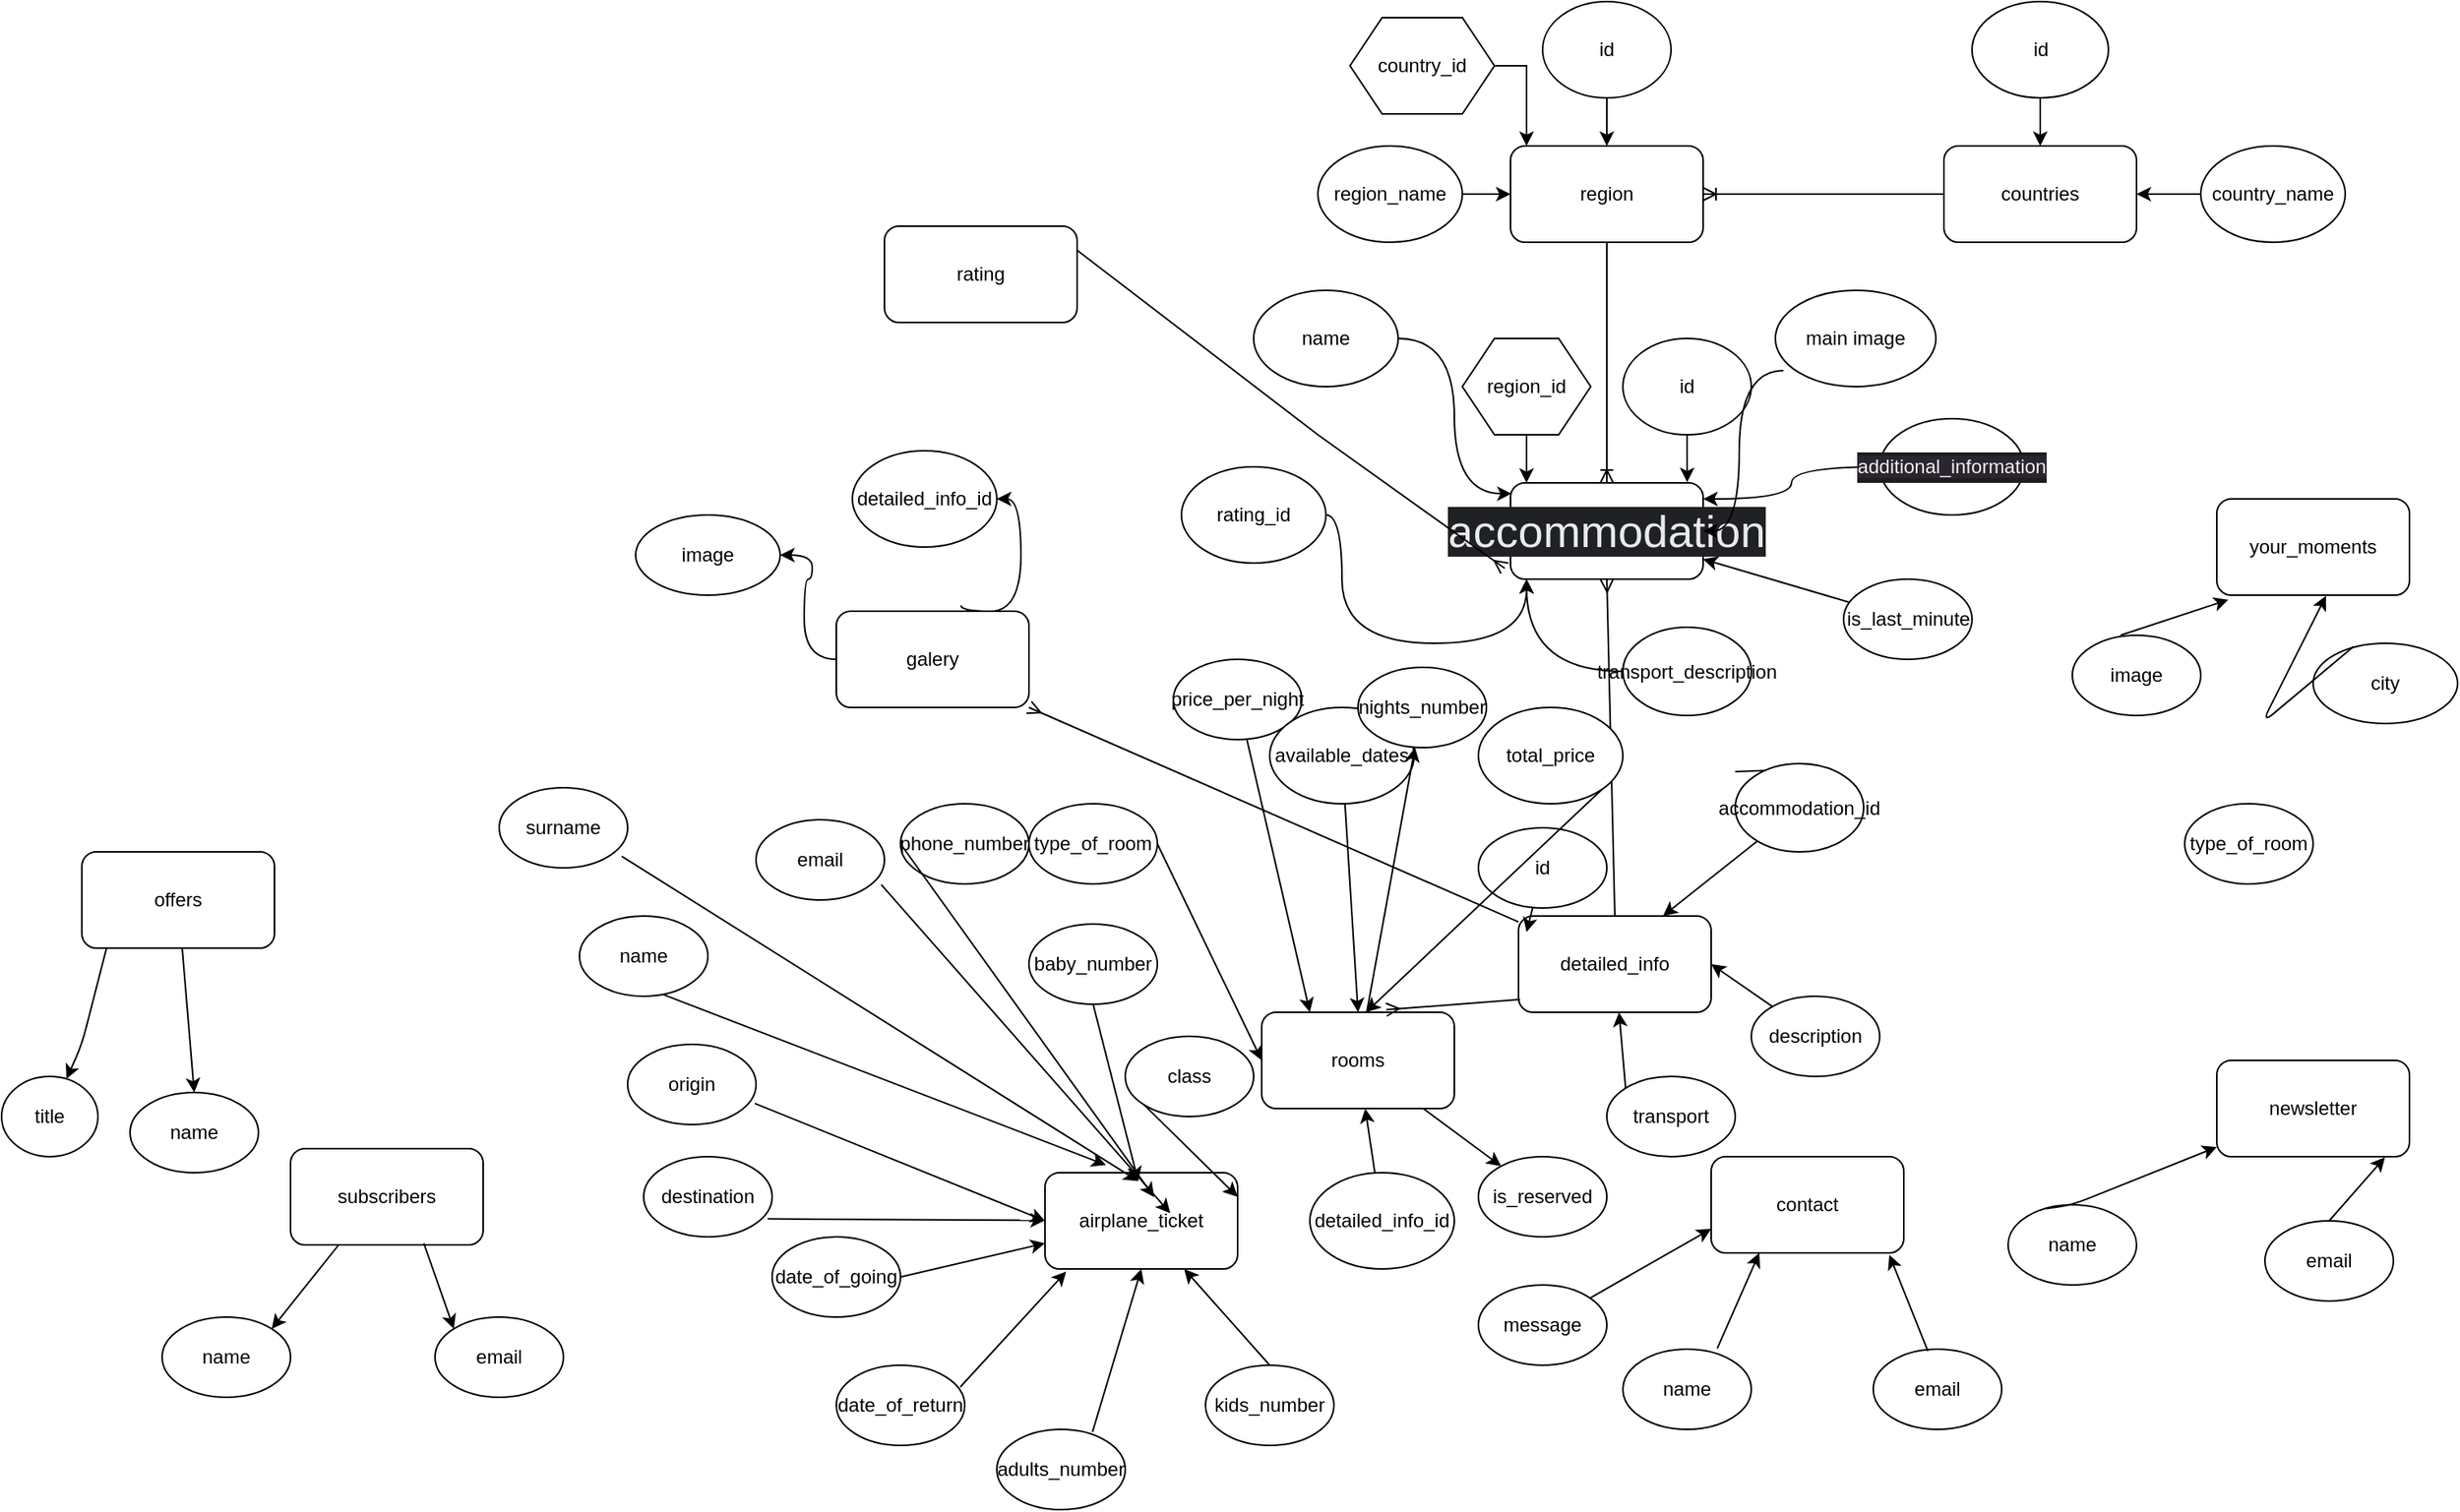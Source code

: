 <mxfile>
    <diagram name="Page-1" id="fjkQQwFALbnT7vz5Sl6_">
        <mxGraphModel dx="1359" dy="487" grid="1" gridSize="10" guides="1" tooltips="1" connect="1" arrows="1" fold="1" page="1" pageScale="1" pageWidth="850" pageHeight="1100" math="0" shadow="0">
            <root>
                <mxCell id="0"/>
                <mxCell id="1" parent="0"/>
                <mxCell id="b-G-rafgypFjXQwK1PE7-1" value="region" style="rounded=1;whiteSpace=wrap;html=1;" parent="1" vertex="1">
                    <mxGeometry x="130" y="100" width="120" height="60" as="geometry"/>
                </mxCell>
                <mxCell id="b-G-rafgypFjXQwK1PE7-4" style="edgeStyle=orthogonalEdgeStyle;rounded=0;orthogonalLoop=1;jettySize=auto;html=1;entryX=0.5;entryY=0;entryDx=0;entryDy=0;" parent="1" source="b-G-rafgypFjXQwK1PE7-2" target="b-G-rafgypFjXQwK1PE7-1" edge="1">
                    <mxGeometry relative="1" as="geometry"/>
                </mxCell>
                <mxCell id="b-G-rafgypFjXQwK1PE7-2" value="id" style="ellipse;whiteSpace=wrap;html=1;" parent="1" vertex="1">
                    <mxGeometry x="150" y="10" width="80" height="60" as="geometry"/>
                </mxCell>
                <mxCell id="b-G-rafgypFjXQwK1PE7-8" style="edgeStyle=orthogonalEdgeStyle;rounded=0;orthogonalLoop=1;jettySize=auto;html=1;entryX=0.077;entryY=-0.013;entryDx=0;entryDy=0;entryPerimeter=0;" parent="1" source="b-G-rafgypFjXQwK1PE7-6" target="b-G-rafgypFjXQwK1PE7-1" edge="1">
                    <mxGeometry relative="1" as="geometry"/>
                </mxCell>
                <mxCell id="b-G-rafgypFjXQwK1PE7-6" value="country_id" style="shape=hexagon;perimeter=hexagonPerimeter2;whiteSpace=wrap;html=1;fixedSize=1;" parent="1" vertex="1">
                    <mxGeometry x="30" y="20" width="90" height="60" as="geometry"/>
                </mxCell>
                <mxCell id="b-G-rafgypFjXQwK1PE7-10" style="edgeStyle=orthogonalEdgeStyle;rounded=0;orthogonalLoop=1;jettySize=auto;html=1;entryX=0;entryY=0.5;entryDx=0;entryDy=0;" parent="1" source="b-G-rafgypFjXQwK1PE7-9" target="b-G-rafgypFjXQwK1PE7-1" edge="1">
                    <mxGeometry relative="1" as="geometry"/>
                </mxCell>
                <mxCell id="b-G-rafgypFjXQwK1PE7-9" value="region_name" style="ellipse;whiteSpace=wrap;html=1;" parent="1" vertex="1">
                    <mxGeometry x="10" y="100" width="90" height="60" as="geometry"/>
                </mxCell>
                <mxCell id="b-G-rafgypFjXQwK1PE7-11" value="" style="edgeStyle=entityRelationEdgeStyle;fontSize=12;html=1;endArrow=ERoneToMany;rounded=0;entryX=1;entryY=0.5;entryDx=0;entryDy=0;exitX=0;exitY=0.5;exitDx=0;exitDy=0;" parent="1" source="b-G-rafgypFjXQwK1PE7-12" target="b-G-rafgypFjXQwK1PE7-1" edge="1">
                    <mxGeometry width="100" height="100" relative="1" as="geometry">
                        <mxPoint x="310" y="190" as="sourcePoint"/>
                        <mxPoint x="440" y="90" as="targetPoint"/>
                    </mxGeometry>
                </mxCell>
                <mxCell id="b-G-rafgypFjXQwK1PE7-12" value="countries" style="rounded=1;whiteSpace=wrap;html=1;" parent="1" vertex="1">
                    <mxGeometry x="400" y="100" width="120" height="60" as="geometry"/>
                </mxCell>
                <mxCell id="b-G-rafgypFjXQwK1PE7-14" style="edgeStyle=orthogonalEdgeStyle;rounded=0;orthogonalLoop=1;jettySize=auto;html=1;entryX=0.5;entryY=0;entryDx=0;entryDy=0;" parent="1" source="b-G-rafgypFjXQwK1PE7-13" target="b-G-rafgypFjXQwK1PE7-12" edge="1">
                    <mxGeometry relative="1" as="geometry"/>
                </mxCell>
                <mxCell id="b-G-rafgypFjXQwK1PE7-13" value="id" style="ellipse;whiteSpace=wrap;html=1;" parent="1" vertex="1">
                    <mxGeometry x="417.5" y="10" width="85" height="60" as="geometry"/>
                </mxCell>
                <mxCell id="b-G-rafgypFjXQwK1PE7-16" style="edgeStyle=orthogonalEdgeStyle;rounded=0;orthogonalLoop=1;jettySize=auto;html=1;entryX=1;entryY=0.5;entryDx=0;entryDy=0;" parent="1" source="b-G-rafgypFjXQwK1PE7-15" target="b-G-rafgypFjXQwK1PE7-12" edge="1">
                    <mxGeometry relative="1" as="geometry"/>
                </mxCell>
                <mxCell id="b-G-rafgypFjXQwK1PE7-15" value="country_name" style="ellipse;whiteSpace=wrap;html=1;" parent="1" vertex="1">
                    <mxGeometry x="560" y="100" width="90" height="60" as="geometry"/>
                </mxCell>
                <mxCell id="b-G-rafgypFjXQwK1PE7-17" value="&lt;span style=&quot;color: rgb(232, 234, 237); font-family: &amp;quot;Google Sans&amp;quot;, arial, sans-serif; font-size: 28px; text-align: start; background-color: rgb(32, 33, 36);&quot;&gt;accommodation&lt;/span&gt;" style="rounded=1;whiteSpace=wrap;html=1;" parent="1" vertex="1">
                    <mxGeometry x="130" y="310" width="120" height="60" as="geometry"/>
                </mxCell>
                <mxCell id="b-G-rafgypFjXQwK1PE7-19" value="" style="edgeStyle=orthogonalEdgeStyle;fontSize=12;html=1;endArrow=ERoneToMany;rounded=0;exitX=0.5;exitY=1;exitDx=0;exitDy=0;curved=1;entryX=0.5;entryY=0;entryDx=0;entryDy=0;" parent="1" source="b-G-rafgypFjXQwK1PE7-1" target="b-G-rafgypFjXQwK1PE7-17" edge="1">
                    <mxGeometry width="100" height="100" relative="1" as="geometry">
                        <mxPoint x="191" y="200" as="sourcePoint"/>
                        <mxPoint x="200" y="300" as="targetPoint"/>
                    </mxGeometry>
                </mxCell>
                <mxCell id="b-G-rafgypFjXQwK1PE7-25" style="edgeStyle=orthogonalEdgeStyle;curved=1;rounded=0;orthogonalLoop=1;jettySize=auto;html=1;entryX=0.083;entryY=0;entryDx=0;entryDy=0;entryPerimeter=0;" parent="1" source="b-G-rafgypFjXQwK1PE7-21" target="b-G-rafgypFjXQwK1PE7-17" edge="1">
                    <mxGeometry relative="1" as="geometry"/>
                </mxCell>
                <mxCell id="b-G-rafgypFjXQwK1PE7-21" value="region_id" style="shape=hexagon;perimeter=hexagonPerimeter2;whiteSpace=wrap;html=1;fixedSize=1;" parent="1" vertex="1">
                    <mxGeometry x="100" y="220" width="80" height="60" as="geometry"/>
                </mxCell>
                <mxCell id="b-G-rafgypFjXQwK1PE7-27" style="edgeStyle=orthogonalEdgeStyle;curved=1;rounded=0;orthogonalLoop=1;jettySize=auto;html=1;entryX=0.917;entryY=-0.007;entryDx=0;entryDy=0;entryPerimeter=0;" parent="1" target="b-G-rafgypFjXQwK1PE7-17" edge="1">
                    <mxGeometry relative="1" as="geometry">
                        <mxPoint x="240" y="280" as="sourcePoint"/>
                    </mxGeometry>
                </mxCell>
                <mxCell id="b-G-rafgypFjXQwK1PE7-31" style="edgeStyle=orthogonalEdgeStyle;curved=1;rounded=0;orthogonalLoop=1;jettySize=auto;html=1;entryX=0.006;entryY=0.112;entryDx=0;entryDy=0;entryPerimeter=0;" parent="1" source="b-G-rafgypFjXQwK1PE7-28" target="b-G-rafgypFjXQwK1PE7-17" edge="1">
                    <mxGeometry relative="1" as="geometry"/>
                </mxCell>
                <mxCell id="b-G-rafgypFjXQwK1PE7-28" value="name" style="ellipse;whiteSpace=wrap;html=1;" parent="1" vertex="1">
                    <mxGeometry x="-30" y="190" width="90" height="60" as="geometry"/>
                </mxCell>
                <mxCell id="b-G-rafgypFjXQwK1PE7-29" value="id" style="ellipse;whiteSpace=wrap;html=1;" parent="1" vertex="1">
                    <mxGeometry x="200" y="220" width="80" height="60" as="geometry"/>
                </mxCell>
                <mxCell id="b-G-rafgypFjXQwK1PE7-48" style="edgeStyle=orthogonalEdgeStyle;curved=1;rounded=0;orthogonalLoop=1;jettySize=auto;html=1;entryX=1;entryY=0.167;entryDx=0;entryDy=0;entryPerimeter=0;" parent="1" source="b-G-rafgypFjXQwK1PE7-36" target="b-G-rafgypFjXQwK1PE7-17" edge="1">
                    <mxGeometry relative="1" as="geometry"/>
                </mxCell>
                <mxCell id="b-G-rafgypFjXQwK1PE7-36" value="&lt;div style=&quot;color: rgb(212, 212, 212); background-color: rgb(30, 30, 30); font-family: Consolas, &amp;quot;Courier New&amp;quot;, monospace; font-size: 14px; line-height: 19px;&quot;&gt;&lt;span style=&quot;color: rgb(240, 240, 240); font-family: Helvetica; font-size: 12px; background-color: rgb(42, 37, 47);&quot;&gt;additional_information&lt;/span&gt;&lt;br&gt;&lt;/div&gt;" style="ellipse;whiteSpace=wrap;html=1;" parent="1" vertex="1">
                    <mxGeometry x="360" y="270" width="90" height="60" as="geometry"/>
                </mxCell>
                <mxCell id="b-G-rafgypFjXQwK1PE7-50" value="detailed_info" style="rounded=1;whiteSpace=wrap;html=1;" parent="1" vertex="1">
                    <mxGeometry x="135" y="580" width="120" height="60" as="geometry"/>
                </mxCell>
                <mxCell id="b-G-rafgypFjXQwK1PE7-51" value="" style="fontSize=12;html=1;endArrow=ERmany;rounded=0;entryX=0.5;entryY=1;entryDx=0;entryDy=0;exitX=0.5;exitY=0;exitDx=0;exitDy=0;" parent="1" source="b-G-rafgypFjXQwK1PE7-50" target="b-G-rafgypFjXQwK1PE7-17" edge="1">
                    <mxGeometry width="100" height="100" relative="1" as="geometry">
                        <mxPoint x="120" y="500" as="sourcePoint"/>
                        <mxPoint x="220" y="400" as="targetPoint"/>
                    </mxGeometry>
                </mxCell>
                <mxCell id="b-G-rafgypFjXQwK1PE7-55" style="edgeStyle=none;rounded=0;orthogonalLoop=1;jettySize=auto;html=1;" parent="1" source="b-G-rafgypFjXQwK1PE7-54" edge="1">
                    <mxGeometry relative="1" as="geometry">
                        <mxPoint x="140" y="590" as="targetPoint"/>
                    </mxGeometry>
                </mxCell>
                <mxCell id="b-G-rafgypFjXQwK1PE7-54" value="id" style="ellipse;whiteSpace=wrap;html=1;" parent="1" vertex="1">
                    <mxGeometry x="110" y="525" width="80" height="50" as="geometry"/>
                </mxCell>
                <mxCell id="b-G-rafgypFjXQwK1PE7-57" style="edgeStyle=none;rounded=0;orthogonalLoop=1;jettySize=auto;html=1;entryX=0.25;entryY=0;entryDx=0;entryDy=0;" parent="1" source="b-G-rafgypFjXQwK1PE7-56" target="76" edge="1">
                    <mxGeometry relative="1" as="geometry"/>
                </mxCell>
                <mxCell id="b-G-rafgypFjXQwK1PE7-56" value="price_per_night" style="ellipse;whiteSpace=wrap;html=1;" parent="1" vertex="1">
                    <mxGeometry x="-80" y="420" width="80" height="50" as="geometry"/>
                </mxCell>
                <mxCell id="b-G-rafgypFjXQwK1PE7-59" style="edgeStyle=none;rounded=0;orthogonalLoop=1;jettySize=auto;html=1;entryX=0.5;entryY=0;entryDx=0;entryDy=0;" parent="1" source="b-G-rafgypFjXQwK1PE7-58" target="76" edge="1">
                    <mxGeometry relative="1" as="geometry"/>
                </mxCell>
                <mxCell id="b-G-rafgypFjXQwK1PE7-58" value="available_dates" style="ellipse;whiteSpace=wrap;html=1;" parent="1" vertex="1">
                    <mxGeometry x="-20" y="450" width="90" height="60" as="geometry"/>
                </mxCell>
                <mxCell id="2" value="your_moments" style="rounded=1;whiteSpace=wrap;html=1;" parent="1" vertex="1">
                    <mxGeometry x="570" y="320" width="120" height="60" as="geometry"/>
                </mxCell>
                <mxCell id="3" value="image" style="ellipse;whiteSpace=wrap;html=1;" parent="1" vertex="1">
                    <mxGeometry x="480" y="405" width="80" height="50" as="geometry"/>
                </mxCell>
                <mxCell id="4" value="city" style="ellipse;whiteSpace=wrap;html=1;" parent="1" vertex="1">
                    <mxGeometry x="630" y="410" width="90" height="50" as="geometry"/>
                </mxCell>
                <mxCell id="5" value="" style="endArrow=classic;html=1;entryX=0.06;entryY=1.047;entryDx=0;entryDy=0;entryPerimeter=0;exitX=0.375;exitY=0;exitDx=0;exitDy=0;exitPerimeter=0;" parent="1" source="3" target="2" edge="1">
                    <mxGeometry width="50" height="50" relative="1" as="geometry">
                        <mxPoint x="490" y="490" as="sourcePoint"/>
                        <mxPoint x="540" y="440" as="targetPoint"/>
                    </mxGeometry>
                </mxCell>
                <mxCell id="6" value="" style="endArrow=classic;html=1;entryX=0.567;entryY=1.007;entryDx=0;entryDy=0;entryPerimeter=0;exitX=0.28;exitY=0.04;exitDx=0;exitDy=0;exitPerimeter=0;" parent="1" source="4" target="2" edge="1">
                    <mxGeometry width="50" height="50" relative="1" as="geometry">
                        <mxPoint x="510" y="500" as="sourcePoint"/>
                        <mxPoint x="547.2" y="442.82" as="targetPoint"/>
                        <Array as="points">
                            <mxPoint x="598" y="460"/>
                        </Array>
                    </mxGeometry>
                </mxCell>
                <mxCell id="7" value="newsletter" style="rounded=1;whiteSpace=wrap;html=1;" parent="1" vertex="1">
                    <mxGeometry x="570" y="670" width="120" height="60" as="geometry"/>
                </mxCell>
                <mxCell id="8" value="name" style="ellipse;whiteSpace=wrap;html=1;" parent="1" vertex="1">
                    <mxGeometry x="440" y="760" width="80" height="50" as="geometry"/>
                </mxCell>
                <mxCell id="9" value="email" style="ellipse;whiteSpace=wrap;html=1;" parent="1" vertex="1">
                    <mxGeometry x="600" y="770" width="80" height="50" as="geometry"/>
                </mxCell>
                <mxCell id="10" value="" style="endArrow=classic;html=1;exitX=0.295;exitY=0.048;exitDx=0;exitDy=0;exitPerimeter=0;" parent="1" source="8" target="7" edge="1">
                    <mxGeometry width="50" height="50" relative="1" as="geometry">
                        <mxPoint x="510" y="500" as="sourcePoint"/>
                        <mxPoint x="547.2" y="442.82" as="targetPoint"/>
                        <Array as="points">
                            <mxPoint x="480" y="760"/>
                        </Array>
                    </mxGeometry>
                </mxCell>
                <mxCell id="11" value="" style="endArrow=classic;html=1;entryX=0.873;entryY=1.007;entryDx=0;entryDy=0;entryPerimeter=0;exitX=0.5;exitY=0;exitDx=0;exitDy=0;" parent="1" source="9" target="7" edge="1">
                    <mxGeometry width="50" height="50" relative="1" as="geometry">
                        <mxPoint x="520" y="510" as="sourcePoint"/>
                        <mxPoint x="557.2" y="452.82" as="targetPoint"/>
                    </mxGeometry>
                </mxCell>
                <mxCell id="12" value="contact" style="rounded=1;whiteSpace=wrap;html=1;" parent="1" vertex="1">
                    <mxGeometry x="255" y="730" width="120" height="60" as="geometry"/>
                </mxCell>
                <mxCell id="13" value="name" style="ellipse;whiteSpace=wrap;html=1;" parent="1" vertex="1">
                    <mxGeometry x="200" y="850" width="80" height="50" as="geometry"/>
                </mxCell>
                <mxCell id="14" value="email" style="ellipse;whiteSpace=wrap;html=1;" parent="1" vertex="1">
                    <mxGeometry x="356" y="850" width="80" height="50" as="geometry"/>
                </mxCell>
                <mxCell id="15" value="" style="endArrow=classic;html=1;exitX=0.735;exitY=-0.008;exitDx=0;exitDy=0;exitPerimeter=0;entryX=0.25;entryY=1;entryDx=0;entryDy=0;" parent="1" source="13" target="12" edge="1">
                    <mxGeometry width="50" height="50" relative="1" as="geometry">
                        <mxPoint x="473.6" y="772.4" as="sourcePoint"/>
                        <mxPoint x="558.75" y="720" as="targetPoint"/>
                        <Array as="points"/>
                    </mxGeometry>
                </mxCell>
                <mxCell id="17" value="" style="endArrow=classic;html=1;exitX=0.425;exitY=0.024;exitDx=0;exitDy=0;exitPerimeter=0;entryX=0.925;entryY=1.02;entryDx=0;entryDy=0;entryPerimeter=0;" parent="1" source="14" target="12" edge="1">
                    <mxGeometry width="50" height="50" relative="1" as="geometry">
                        <mxPoint x="493.6" y="792.4" as="sourcePoint"/>
                        <mxPoint x="578.75" y="740" as="targetPoint"/>
                        <Array as="points"/>
                    </mxGeometry>
                </mxCell>
                <mxCell id="18" value="message" style="ellipse;whiteSpace=wrap;html=1;" parent="1" vertex="1">
                    <mxGeometry x="110" y="810" width="80" height="50" as="geometry"/>
                </mxCell>
                <mxCell id="19" value="" style="endArrow=classic;html=1;entryX=0;entryY=0.75;entryDx=0;entryDy=0;" parent="1" source="18" target="12" edge="1">
                    <mxGeometry width="50" height="50" relative="1" as="geometry">
                        <mxPoint x="268.8" y="859.6" as="sourcePoint"/>
                        <mxPoint x="295" y="800" as="targetPoint"/>
                        <Array as="points"/>
                    </mxGeometry>
                </mxCell>
                <mxCell id="20" value="airplane_ticket" style="rounded=1;whiteSpace=wrap;html=1;" parent="1" vertex="1">
                    <mxGeometry x="-160" y="740" width="120" height="60" as="geometry"/>
                </mxCell>
                <mxCell id="21" value="destination" style="ellipse;whiteSpace=wrap;html=1;" parent="1" vertex="1">
                    <mxGeometry x="-410" y="730" width="80" height="50" as="geometry"/>
                </mxCell>
                <mxCell id="22" value="date_of_going" style="ellipse;whiteSpace=wrap;html=1;" parent="1" vertex="1">
                    <mxGeometry x="-330" y="780" width="80" height="50" as="geometry"/>
                </mxCell>
                <mxCell id="23" value="adults_number" style="ellipse;whiteSpace=wrap;html=1;" parent="1" vertex="1">
                    <mxGeometry x="-190" y="900" width="80" height="50" as="geometry"/>
                </mxCell>
                <mxCell id="24" value="date_of_return" style="ellipse;whiteSpace=wrap;html=1;" parent="1" vertex="1">
                    <mxGeometry x="-290" y="860" width="80" height="50" as="geometry"/>
                </mxCell>
                <mxCell id="25" value="name" style="ellipse;whiteSpace=wrap;html=1;" parent="1" vertex="1">
                    <mxGeometry x="-450" y="580" width="80" height="50" as="geometry"/>
                </mxCell>
                <mxCell id="27" value="kids_number" style="ellipse;whiteSpace=wrap;html=1;" parent="1" vertex="1">
                    <mxGeometry x="-60" y="860" width="80" height="50" as="geometry"/>
                </mxCell>
                <mxCell id="28" value="" style="endArrow=classic;html=1;entryX=0.317;entryY=-0.08;entryDx=0;entryDy=0;exitX=0.66;exitY=0.984;exitDx=0;exitDy=0;exitPerimeter=0;entryPerimeter=0;" parent="1" source="25" target="20" edge="1">
                    <mxGeometry width="50" height="50" relative="1" as="geometry">
                        <mxPoint x="189.521" y="828.131" as="sourcePoint"/>
                        <mxPoint x="265" y="785" as="targetPoint"/>
                        <Array as="points"/>
                    </mxGeometry>
                </mxCell>
                <mxCell id="29" value="" style="endArrow=classic;html=1;exitX=0.965;exitY=0.776;exitDx=0;exitDy=0;exitPerimeter=0;" parent="1" source="21" target="20" edge="1">
                    <mxGeometry width="50" height="50" relative="1" as="geometry">
                        <mxPoint x="199.521" y="838.131" as="sourcePoint"/>
                        <mxPoint x="275" y="795" as="targetPoint"/>
                        <Array as="points"/>
                    </mxGeometry>
                </mxCell>
                <mxCell id="30" value="" style="endArrow=classic;html=1;exitX=1;exitY=0.5;exitDx=0;exitDy=0;" parent="1" source="22" target="20" edge="1">
                    <mxGeometry width="50" height="50" relative="1" as="geometry">
                        <mxPoint x="209.521" y="848.131" as="sourcePoint"/>
                        <mxPoint x="285" y="805" as="targetPoint"/>
                        <Array as="points"/>
                    </mxGeometry>
                </mxCell>
                <mxCell id="31" value="" style="endArrow=classic;html=1;entryX=0.11;entryY=1.027;entryDx=0;entryDy=0;exitX=0.965;exitY=0.272;exitDx=0;exitDy=0;exitPerimeter=0;entryPerimeter=0;" parent="1" source="24" target="20" edge="1">
                    <mxGeometry width="50" height="50" relative="1" as="geometry">
                        <mxPoint x="219.521" y="858.131" as="sourcePoint"/>
                        <mxPoint x="295" y="815" as="targetPoint"/>
                        <Array as="points"/>
                    </mxGeometry>
                </mxCell>
                <mxCell id="32" value="" style="endArrow=classic;html=1;entryX=0.5;entryY=1;entryDx=0;entryDy=0;exitX=0.745;exitY=0.032;exitDx=0;exitDy=0;exitPerimeter=0;" parent="1" source="23" target="20" edge="1">
                    <mxGeometry width="50" height="50" relative="1" as="geometry">
                        <mxPoint x="229.521" y="868.131" as="sourcePoint"/>
                        <mxPoint x="305" y="825" as="targetPoint"/>
                        <Array as="points"/>
                    </mxGeometry>
                </mxCell>
                <mxCell id="33" value="" style="endArrow=classic;html=1;exitX=0.5;exitY=0;exitDx=0;exitDy=0;" parent="1" source="27" target="20" edge="1">
                    <mxGeometry width="50" height="50" relative="1" as="geometry">
                        <mxPoint x="239.521" y="878.131" as="sourcePoint"/>
                        <mxPoint x="315" y="835" as="targetPoint"/>
                        <Array as="points"/>
                    </mxGeometry>
                </mxCell>
                <mxCell id="34" value="baby_number" style="ellipse;whiteSpace=wrap;html=1;" parent="1" vertex="1">
                    <mxGeometry x="-170" y="585" width="80" height="50" as="geometry"/>
                </mxCell>
                <mxCell id="35" value="" style="endArrow=classic;html=1;entryX=0.317;entryY=-0.08;entryDx=0;entryDy=0;exitX=0.5;exitY=1;exitDx=0;exitDy=0;entryPerimeter=0;" parent="1" source="34" edge="1">
                    <mxGeometry width="50" height="50" relative="1" as="geometry">
                        <mxPoint x="-157.2" y="709.2" as="sourcePoint"/>
                        <mxPoint x="-101.96" y="745.2" as="targetPoint"/>
                        <Array as="points"/>
                    </mxGeometry>
                </mxCell>
                <mxCell id="36" value="class" style="ellipse;whiteSpace=wrap;html=1;" parent="1" vertex="1">
                    <mxGeometry x="-110" y="655" width="80" height="50" as="geometry"/>
                </mxCell>
                <mxCell id="37" value="" style="endArrow=classic;html=1;entryX=1;entryY=0.25;entryDx=0;entryDy=0;exitX=0;exitY=1;exitDx=0;exitDy=0;" parent="1" source="36" target="20" edge="1">
                    <mxGeometry width="50" height="50" relative="1" as="geometry">
                        <mxPoint x="-80" y="680" as="sourcePoint"/>
                        <mxPoint x="-91.96" y="755.2" as="targetPoint"/>
                        <Array as="points"/>
                    </mxGeometry>
                </mxCell>
                <mxCell id="38" value="nights_number" style="ellipse;whiteSpace=wrap;html=1;" parent="1" vertex="1">
                    <mxGeometry x="35" y="425" width="80" height="50" as="geometry"/>
                </mxCell>
                <mxCell id="42" value="galery" style="rounded=1;whiteSpace=wrap;html=1;" parent="1" vertex="1">
                    <mxGeometry x="-290" y="390" width="120" height="60" as="geometry"/>
                </mxCell>
                <mxCell id="44" value="email" style="ellipse;whiteSpace=wrap;html=1;" parent="1" vertex="1">
                    <mxGeometry x="-340" y="520" width="80" height="50" as="geometry"/>
                </mxCell>
                <mxCell id="45" value="phone_number" style="ellipse;whiteSpace=wrap;html=1;" parent="1" vertex="1">
                    <mxGeometry x="-250" y="510" width="80" height="50" as="geometry"/>
                </mxCell>
                <mxCell id="46" value="origin" style="ellipse;whiteSpace=wrap;html=1;" parent="1" vertex="1">
                    <mxGeometry x="-420" y="660" width="80" height="50" as="geometry"/>
                </mxCell>
                <mxCell id="47" value="surname" style="ellipse;whiteSpace=wrap;html=1;" parent="1" vertex="1">
                    <mxGeometry x="-500" y="500" width="80" height="50" as="geometry"/>
                </mxCell>
                <mxCell id="48" value="" style="endArrow=classic;html=1;entryX=0.317;entryY=-0.08;entryDx=0;entryDy=0;exitX=0.955;exitY=0.856;exitDx=0;exitDy=0;exitPerimeter=0;entryPerimeter=0;" parent="1" source="47" edge="1">
                    <mxGeometry width="50" height="50" relative="1" as="geometry">
                        <mxPoint x="-157.2" y="709.2" as="sourcePoint"/>
                        <mxPoint x="-101.96" y="745.2" as="targetPoint"/>
                        <Array as="points"/>
                    </mxGeometry>
                </mxCell>
                <mxCell id="49" value="" style="endArrow=classic;html=1;entryX=0.317;entryY=-0.08;entryDx=0;entryDy=0;exitX=0;exitY=0.5;exitDx=0;exitDy=0;entryPerimeter=0;" parent="1" source="45" edge="1">
                    <mxGeometry width="50" height="50" relative="1" as="geometry">
                        <mxPoint x="-147.2" y="719.2" as="sourcePoint"/>
                        <mxPoint x="-91.96" y="755.2" as="targetPoint"/>
                        <Array as="points"/>
                    </mxGeometry>
                </mxCell>
                <mxCell id="50" value="" style="endArrow=classic;html=1;entryX=0.317;entryY=-0.08;entryDx=0;entryDy=0;exitX=0.975;exitY=0.808;exitDx=0;exitDy=0;exitPerimeter=0;entryPerimeter=0;" parent="1" source="44" edge="1">
                    <mxGeometry width="50" height="50" relative="1" as="geometry">
                        <mxPoint x="-137.2" y="729.2" as="sourcePoint"/>
                        <mxPoint x="-81.96" y="765.2" as="targetPoint"/>
                        <Array as="points"/>
                    </mxGeometry>
                </mxCell>
                <mxCell id="51" value="" style="endArrow=classic;html=1;entryX=0;entryY=0.5;entryDx=0;entryDy=0;exitX=0.99;exitY=0.736;exitDx=0;exitDy=0;exitPerimeter=0;" parent="1" source="46" target="20" edge="1">
                    <mxGeometry width="50" height="50" relative="1" as="geometry">
                        <mxPoint x="-127.2" y="739.2" as="sourcePoint"/>
                        <mxPoint x="-71.96" y="775.2" as="targetPoint"/>
                        <Array as="points"/>
                    </mxGeometry>
                </mxCell>
                <mxCell id="52" value="main image" style="ellipse;whiteSpace=wrap;html=1;" parent="1" vertex="1">
                    <mxGeometry x="295" y="190" width="100" height="60" as="geometry"/>
                </mxCell>
                <mxCell id="53" style="edgeStyle=orthogonalEdgeStyle;curved=1;rounded=0;orthogonalLoop=1;jettySize=auto;html=1;entryX=1;entryY=0.5;entryDx=0;entryDy=0;exitX=0.05;exitY=0.833;exitDx=0;exitDy=0;exitPerimeter=0;" parent="1" source="52" target="b-G-rafgypFjXQwK1PE7-17" edge="1">
                    <mxGeometry relative="1" as="geometry">
                        <mxPoint x="310" y="300" as="sourcePoint"/>
                        <mxPoint x="260" y="330.02" as="targetPoint"/>
                    </mxGeometry>
                </mxCell>
                <mxCell id="54" value="transport_description" style="ellipse;whiteSpace=wrap;html=1;" parent="1" vertex="1">
                    <mxGeometry x="200" y="400" width="80" height="55" as="geometry"/>
                </mxCell>
                <mxCell id="56" style="edgeStyle=orthogonalEdgeStyle;curved=1;rounded=0;orthogonalLoop=1;jettySize=auto;html=1;entryX=0;entryY=0.833;entryDx=0;entryDy=0;entryPerimeter=0;" parent="1" source="54" edge="1">
                    <mxGeometry relative="1" as="geometry">
                        <mxPoint x="80" y="410" as="sourcePoint"/>
                        <mxPoint x="140" y="369.98" as="targetPoint"/>
                    </mxGeometry>
                </mxCell>
                <mxCell id="57" value="rating" style="rounded=1;whiteSpace=wrap;html=1;" parent="1" vertex="1">
                    <mxGeometry x="-260" y="150" width="120" height="60" as="geometry"/>
                </mxCell>
                <mxCell id="58" value="rating_id" style="ellipse;whiteSpace=wrap;html=1;" parent="1" vertex="1">
                    <mxGeometry x="-75" y="300" width="90" height="60" as="geometry"/>
                </mxCell>
                <mxCell id="59" style="edgeStyle=orthogonalEdgeStyle;curved=1;rounded=0;orthogonalLoop=1;jettySize=auto;html=1;entryX=0;entryY=0.833;entryDx=0;entryDy=0;entryPerimeter=0;exitX=1;exitY=0.5;exitDx=0;exitDy=0;" parent="1" source="58" edge="1">
                    <mxGeometry relative="1" as="geometry">
                        <mxPoint x="-80" y="410" as="sourcePoint"/>
                        <mxPoint x="140" y="369.98" as="targetPoint"/>
                        <Array as="points">
                            <mxPoint x="25" y="410"/>
                            <mxPoint x="140" y="410"/>
                        </Array>
                    </mxGeometry>
                </mxCell>
                <mxCell id="60" style="edgeStyle=orthogonalEdgeStyle;curved=1;rounded=0;orthogonalLoop=1;jettySize=auto;html=1;exitX=0.647;exitY=-0.06;exitDx=0;exitDy=0;exitPerimeter=0;" parent="1" source="42" target="61" edge="1">
                    <mxGeometry relative="1" as="geometry">
                        <mxPoint x="-90" y="270" as="sourcePoint"/>
                        <mxPoint x="-100" y="150" as="targetPoint"/>
                        <Array as="points">
                            <mxPoint x="-212" y="390"/>
                            <mxPoint x="-175" y="390"/>
                        </Array>
                    </mxGeometry>
                </mxCell>
                <mxCell id="61" value="detailed_info_id" style="ellipse;whiteSpace=wrap;html=1;" parent="1" vertex="1">
                    <mxGeometry x="-280" y="290" width="90" height="60" as="geometry"/>
                </mxCell>
                <mxCell id="62" style="edgeStyle=none;rounded=0;orthogonalLoop=1;jettySize=auto;html=1;entryX=1;entryY=0.5;entryDx=0;entryDy=0;" parent="1" source="63" target="b-G-rafgypFjXQwK1PE7-50" edge="1">
                    <mxGeometry relative="1" as="geometry">
                        <mxPoint x="315" y="620" as="sourcePoint"/>
                        <mxPoint x="260.64" y="610.42" as="targetPoint"/>
                    </mxGeometry>
                </mxCell>
                <mxCell id="63" value="description" style="ellipse;whiteSpace=wrap;html=1;" parent="1" vertex="1">
                    <mxGeometry x="280" y="630" width="80" height="50" as="geometry"/>
                </mxCell>
                <mxCell id="64" value="" style="fontSize=12;html=1;endArrow=ERmany;rounded=0;entryX=-0.03;entryY=0.887;entryDx=0;entryDy=0;exitX=1;exitY=0.25;exitDx=0;exitDy=0;entryPerimeter=0;" parent="1" source="57" target="b-G-rafgypFjXQwK1PE7-17" edge="1">
                    <mxGeometry width="100" height="100" relative="1" as="geometry">
                        <mxPoint x="200" y="600" as="sourcePoint"/>
                        <mxPoint x="200" y="380" as="targetPoint"/>
                        <Array as="points">
                            <mxPoint x="10" y="280"/>
                        </Array>
                    </mxGeometry>
                </mxCell>
                <mxCell id="65" value="" style="fontSize=12;html=1;endArrow=ERmany;rounded=0;entryX=1;entryY=1;entryDx=0;entryDy=0;" parent="1" source="b-G-rafgypFjXQwK1PE7-50" target="42" edge="1">
                    <mxGeometry width="100" height="100" relative="1" as="geometry">
                        <mxPoint x="-80" y="395" as="sourcePoint"/>
                        <mxPoint x="136.4" y="373.22" as="targetPoint"/>
                    </mxGeometry>
                </mxCell>
                <mxCell id="66" value="transport" style="ellipse;whiteSpace=wrap;html=1;" parent="1" vertex="1">
                    <mxGeometry x="190" y="680" width="80" height="50" as="geometry"/>
                </mxCell>
                <mxCell id="67" style="edgeStyle=none;rounded=0;orthogonalLoop=1;jettySize=auto;html=1;exitX=0;exitY=0;exitDx=0;exitDy=0;" parent="1" source="66" target="b-G-rafgypFjXQwK1PE7-50" edge="1">
                    <mxGeometry relative="1" as="geometry">
                        <mxPoint x="325" y="630" as="sourcePoint"/>
                        <mxPoint x="260" y="630" as="targetPoint"/>
                    </mxGeometry>
                </mxCell>
                <mxCell id="68" value="total_price" style="ellipse;whiteSpace=wrap;html=1;" parent="1" vertex="1">
                    <mxGeometry x="110" y="450" width="90" height="60" as="geometry"/>
                </mxCell>
                <mxCell id="69" style="edgeStyle=none;rounded=0;orthogonalLoop=1;jettySize=auto;html=1;exitX=1;exitY=1;exitDx=0;exitDy=0;" parent="1" source="68" edge="1">
                    <mxGeometry relative="1" as="geometry">
                        <mxPoint x="120" y="630" as="sourcePoint"/>
                        <mxPoint x="40" y="640" as="targetPoint"/>
                    </mxGeometry>
                </mxCell>
                <mxCell id="70" value="is_last_minute" style="ellipse;whiteSpace=wrap;html=1;" parent="1" vertex="1">
                    <mxGeometry x="337.5" y="370" width="80" height="50" as="geometry"/>
                </mxCell>
                <mxCell id="71" style="edgeStyle=none;rounded=0;orthogonalLoop=1;jettySize=auto;html=1;" parent="1" source="70" target="b-G-rafgypFjXQwK1PE7-17" edge="1">
                    <mxGeometry relative="1" as="geometry">
                        <mxPoint x="325" y="630" as="sourcePoint"/>
                        <mxPoint x="260" y="630" as="targetPoint"/>
                    </mxGeometry>
                </mxCell>
                <mxCell id="74" style="edgeStyle=none;rounded=0;orthogonalLoop=1;jettySize=auto;html=1;entryX=0.75;entryY=0;entryDx=0;entryDy=0;startArrow=none;" parent="1" source="72" target="b-G-rafgypFjXQwK1PE7-50" edge="1">
                    <mxGeometry relative="1" as="geometry">
                        <mxPoint x="270" y="490" as="sourcePoint"/>
                        <mxPoint x="250.64" y="600.42" as="targetPoint"/>
                    </mxGeometry>
                </mxCell>
                <mxCell id="75" value="" style="edgeStyle=none;rounded=0;orthogonalLoop=1;jettySize=auto;html=1;entryX=0.75;entryY=0;entryDx=0;entryDy=0;endArrow=none;" parent="1" target="72" edge="1">
                    <mxGeometry relative="1" as="geometry">
                        <mxPoint x="270" y="490" as="sourcePoint"/>
                        <mxPoint x="220" y="590" as="targetPoint"/>
                    </mxGeometry>
                </mxCell>
                <mxCell id="72" value="accommodation_id" style="ellipse;whiteSpace=wrap;html=1;" parent="1" vertex="1">
                    <mxGeometry x="270" y="485" width="80" height="55" as="geometry"/>
                </mxCell>
                <mxCell id="78" value="" style="edgeStyle=none;html=1;" parent="1" source="76" target="38" edge="1">
                    <mxGeometry relative="1" as="geometry"/>
                </mxCell>
                <mxCell id="76" value="rooms" style="rounded=1;whiteSpace=wrap;html=1;" parent="1" vertex="1">
                    <mxGeometry x="-25" y="640" width="120" height="60" as="geometry"/>
                </mxCell>
                <mxCell id="77" value="" style="fontSize=12;html=1;endArrow=ERmany;rounded=0;entryX=0.647;entryY=-0.027;entryDx=0;entryDy=0;exitX=0.007;exitY=0.867;exitDx=0;exitDy=0;entryPerimeter=0;exitPerimeter=0;" parent="1" source="b-G-rafgypFjXQwK1PE7-50" target="76" edge="1">
                    <mxGeometry width="100" height="100" relative="1" as="geometry">
                        <mxPoint x="210" y="590" as="sourcePoint"/>
                        <mxPoint x="200" y="380" as="targetPoint"/>
                    </mxGeometry>
                </mxCell>
                <mxCell id="80" value="detailed_info_id" style="ellipse;whiteSpace=wrap;html=1;" parent="1" vertex="1">
                    <mxGeometry x="5" y="740" width="90" height="60" as="geometry"/>
                </mxCell>
                <mxCell id="81" value="" style="edgeStyle=none;html=1;" parent="1" source="80" target="76" edge="1">
                    <mxGeometry relative="1" as="geometry">
                        <mxPoint x="120" y="693" as="sourcePoint"/>
                        <mxPoint x="170.88" y="699.784" as="targetPoint"/>
                    </mxGeometry>
                </mxCell>
                <mxCell id="82" value="image" style="ellipse;whiteSpace=wrap;html=1;" parent="1" vertex="1">
                    <mxGeometry x="-415" y="330" width="90" height="50" as="geometry"/>
                </mxCell>
                <mxCell id="83" style="edgeStyle=orthogonalEdgeStyle;curved=1;rounded=0;orthogonalLoop=1;jettySize=auto;html=1;entryX=1;entryY=0.5;entryDx=0;entryDy=0;" parent="1" source="42" target="82" edge="1">
                    <mxGeometry relative="1" as="geometry">
                        <mxPoint x="-82.36" y="446.4" as="sourcePoint"/>
                        <mxPoint x="-140" y="410" as="targetPoint"/>
                    </mxGeometry>
                </mxCell>
                <mxCell id="85" value="is_reserved" style="ellipse;whiteSpace=wrap;html=1;" parent="1" vertex="1">
                    <mxGeometry x="110" y="730" width="80" height="50" as="geometry"/>
                </mxCell>
                <mxCell id="86" value="type_of_room" style="ellipse;whiteSpace=wrap;html=1;" parent="1" vertex="1">
                    <mxGeometry x="550" y="510" width="80" height="50" as="geometry"/>
                </mxCell>
                <mxCell id="88" value="" style="endArrow=classic;html=1;entryX=0;entryY=0.5;entryDx=0;entryDy=0;exitX=1;exitY=0.5;exitDx=0;exitDy=0;" parent="1" source="91" target="76" edge="1">
                    <mxGeometry width="50" height="50" relative="1" as="geometry">
                        <mxPoint x="530" y="425" as="sourcePoint"/>
                        <mxPoint x="597.2" y="402.82" as="targetPoint"/>
                    </mxGeometry>
                </mxCell>
                <mxCell id="89" value="" style="endArrow=classic;html=1;" parent="1" source="76" target="85" edge="1">
                    <mxGeometry width="50" height="50" relative="1" as="geometry">
                        <mxPoint x="540" y="435" as="sourcePoint"/>
                        <mxPoint x="607.2" y="412.82" as="targetPoint"/>
                    </mxGeometry>
                </mxCell>
                <mxCell id="91" value="type_of_room" style="ellipse;whiteSpace=wrap;html=1;" parent="1" vertex="1">
                    <mxGeometry x="-170" y="510" width="80" height="50" as="geometry"/>
                </mxCell>
                <mxCell id="92" value="subscribers" style="rounded=1;whiteSpace=wrap;html=1;" vertex="1" parent="1">
                    <mxGeometry x="-630" y="725" width="120" height="60" as="geometry"/>
                </mxCell>
                <mxCell id="93" value="email" style="ellipse;whiteSpace=wrap;html=1;" vertex="1" parent="1">
                    <mxGeometry x="-540" y="830" width="80" height="50" as="geometry"/>
                </mxCell>
                <mxCell id="94" value="name" style="ellipse;whiteSpace=wrap;html=1;" vertex="1" parent="1">
                    <mxGeometry x="-710" y="830" width="80" height="50" as="geometry"/>
                </mxCell>
                <mxCell id="95" value="" style="endArrow=classic;html=1;entryX=0;entryY=0;entryDx=0;entryDy=0;exitX=0.692;exitY=0.983;exitDx=0;exitDy=0;exitPerimeter=0;" edge="1" parent="1" source="92" target="93">
                    <mxGeometry width="50" height="50" relative="1" as="geometry">
                        <mxPoint x="-330.8" y="706.8" as="sourcePoint"/>
                        <mxPoint x="-150" y="780" as="targetPoint"/>
                        <Array as="points"/>
                    </mxGeometry>
                </mxCell>
                <mxCell id="96" value="" style="endArrow=classic;html=1;entryX=1;entryY=0;entryDx=0;entryDy=0;exitX=0.25;exitY=1;exitDx=0;exitDy=0;" edge="1" parent="1" source="92" target="94">
                    <mxGeometry width="50" height="50" relative="1" as="geometry">
                        <mxPoint x="-320.8" y="716.8" as="sourcePoint"/>
                        <mxPoint x="-140" y="790" as="targetPoint"/>
                        <Array as="points">
                            <mxPoint x="-620" y="810"/>
                        </Array>
                    </mxGeometry>
                </mxCell>
                <mxCell id="97" value="offers" style="rounded=1;whiteSpace=wrap;html=1;" vertex="1" parent="1">
                    <mxGeometry x="-760" y="540" width="120" height="60" as="geometry"/>
                </mxCell>
                <mxCell id="98" value="name" style="ellipse;whiteSpace=wrap;html=1;" vertex="1" parent="1">
                    <mxGeometry x="-730" y="690" width="80" height="50" as="geometry"/>
                </mxCell>
                <mxCell id="99" value="title" style="ellipse;whiteSpace=wrap;html=1;" vertex="1" parent="1">
                    <mxGeometry x="-810" y="680" width="60" height="50" as="geometry"/>
                </mxCell>
                <mxCell id="100" value="" style="endArrow=classic;html=1;entryX=0.5;entryY=0;entryDx=0;entryDy=0;" edge="1" parent="1" source="97" target="98">
                    <mxGeometry width="50" height="50" relative="1" as="geometry">
                        <mxPoint x="-590" y="795" as="sourcePoint"/>
                        <mxPoint x="-631.716" y="847.322" as="targetPoint"/>
                        <Array as="points"/>
                    </mxGeometry>
                </mxCell>
                <mxCell id="101" value="" style="endArrow=classic;html=1;exitX=0.128;exitY=1;exitDx=0;exitDy=0;exitPerimeter=0;" edge="1" parent="1" source="97" target="99">
                    <mxGeometry width="50" height="50" relative="1" as="geometry">
                        <mxPoint x="-580" y="805" as="sourcePoint"/>
                        <mxPoint x="-621.716" y="857.322" as="targetPoint"/>
                        <Array as="points">
                            <mxPoint x="-760" y="660"/>
                        </Array>
                    </mxGeometry>
                </mxCell>
            </root>
        </mxGraphModel>
    </diagram>
</mxfile>